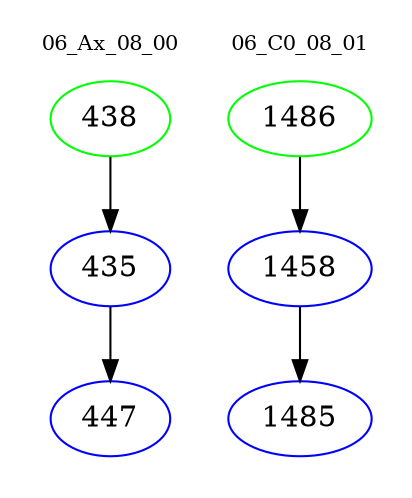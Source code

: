 digraph{
subgraph cluster_0 {
color = white
label = "06_Ax_08_00";
fontsize=10;
T0_438 [label="438", color="green"]
T0_438 -> T0_435 [color="black"]
T0_435 [label="435", color="blue"]
T0_435 -> T0_447 [color="black"]
T0_447 [label="447", color="blue"]
}
subgraph cluster_1 {
color = white
label = "06_C0_08_01";
fontsize=10;
T1_1486 [label="1486", color="green"]
T1_1486 -> T1_1458 [color="black"]
T1_1458 [label="1458", color="blue"]
T1_1458 -> T1_1485 [color="black"]
T1_1485 [label="1485", color="blue"]
}
}
